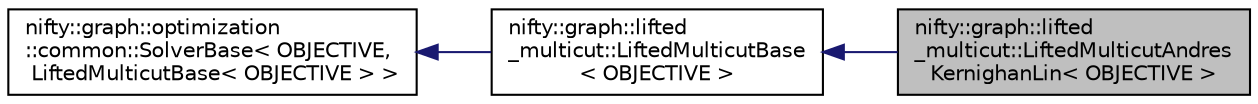 digraph "nifty::graph::lifted_multicut::LiftedMulticutAndresKernighanLin&lt; OBJECTIVE &gt;"
{
  edge [fontname="Helvetica",fontsize="10",labelfontname="Helvetica",labelfontsize="10"];
  node [fontname="Helvetica",fontsize="10",shape=record];
  rankdir="LR";
  Node1 [label="nifty::graph::lifted\l_multicut::LiftedMulticutAndres\lKernighanLin\< OBJECTIVE \>",height=0.2,width=0.4,color="black", fillcolor="grey75", style="filled", fontcolor="black"];
  Node2 -> Node1 [dir="back",color="midnightblue",fontsize="10",style="solid"];
  Node2 [label="nifty::graph::lifted\l_multicut::LiftedMulticutBase\l\< OBJECTIVE \>",height=0.2,width=0.4,color="black", fillcolor="white", style="filled",URL="$classnifty_1_1graph_1_1lifted__multicut_1_1LiftedMulticutBase.html"];
  Node3 -> Node2 [dir="back",color="midnightblue",fontsize="10",style="solid"];
  Node3 [label="nifty::graph::optimization\l::common::SolverBase\< OBJECTIVE,\l LiftedMulticutBase\< OBJECTIVE \> \>",height=0.2,width=0.4,color="black", fillcolor="white", style="filled",URL="$classnifty_1_1graph_1_1optimization_1_1common_1_1SolverBase.html"];
}
